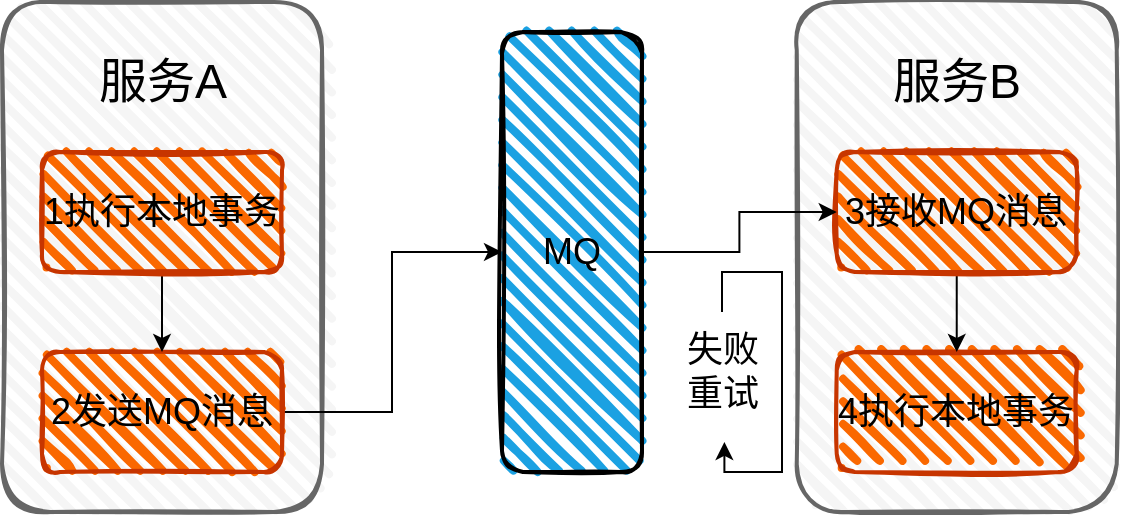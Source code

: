 <mxfile version="20.4.2" type="device"><diagram id="1wTjext3MUaF3wxkI2QV" name="第 1 页"><mxGraphModel dx="1038" dy="491" grid="1" gridSize="10" guides="1" tooltips="1" connect="1" arrows="1" fold="1" page="1" pageScale="1" pageWidth="827" pageHeight="1169" math="0" shadow="0"><root><mxCell id="0"/><mxCell id="1" parent="0"/><mxCell id="EHRP9lLovgApKSNEhSMS-3" value="" style="rounded=1;whiteSpace=wrap;html=1;strokeWidth=2;fillWeight=4;hachureGap=8;hachureAngle=45;sketch=1;fillColor=#f5f5f5;fontColor=#333333;strokeColor=#666666;" vertex="1" parent="1"><mxGeometry x="360" y="525" width="160" height="255" as="geometry"/></mxCell><mxCell id="EHRP9lLovgApKSNEhSMS-15" value="" style="edgeStyle=orthogonalEdgeStyle;rounded=0;orthogonalLoop=1;jettySize=auto;html=1;fontSize=18;" edge="1" parent="1" source="EHRP9lLovgApKSNEhSMS-5" target="EHRP9lLovgApKSNEhSMS-14"><mxGeometry relative="1" as="geometry"/></mxCell><mxCell id="EHRP9lLovgApKSNEhSMS-5" value="&lt;font style=&quot;font-size: 18px;&quot;&gt;2发送MQ消息&lt;/font&gt;" style="rounded=1;whiteSpace=wrap;html=1;strokeWidth=2;fillWeight=4;hachureGap=8;hachureAngle=45;fillColor=#fa6800;sketch=1;strokeColor=#C73500;fontColor=#000000;" vertex="1" parent="1"><mxGeometry x="380" y="700" width="120" height="60" as="geometry"/></mxCell><mxCell id="EHRP9lLovgApKSNEhSMS-8" value="" style="edgeStyle=orthogonalEdgeStyle;rounded=0;orthogonalLoop=1;jettySize=auto;html=1;fontSize=18;" edge="1" parent="1" source="EHRP9lLovgApKSNEhSMS-6" target="EHRP9lLovgApKSNEhSMS-5"><mxGeometry relative="1" as="geometry"/></mxCell><mxCell id="EHRP9lLovgApKSNEhSMS-6" value="&lt;font style=&quot;font-size: 18px;&quot;&gt;1执行本地事务&lt;/font&gt;" style="rounded=1;whiteSpace=wrap;html=1;strokeWidth=2;fillWeight=4;hachureGap=8;hachureAngle=45;fillColor=#fa6800;sketch=1;strokeColor=#C73500;fontColor=#000000;" vertex="1" parent="1"><mxGeometry x="380" y="600" width="120" height="60" as="geometry"/></mxCell><mxCell id="EHRP9lLovgApKSNEhSMS-7" value="&lt;font style=&quot;font-size: 24px;&quot;&gt;服务A&lt;/font&gt;" style="text;html=1;align=center;verticalAlign=middle;resizable=0;points=[];autosize=1;strokeColor=none;fillColor=none;" vertex="1" parent="1"><mxGeometry x="395" y="545" width="90" height="40" as="geometry"/></mxCell><mxCell id="EHRP9lLovgApKSNEhSMS-9" value="" style="rounded=1;whiteSpace=wrap;html=1;strokeWidth=2;fillWeight=4;hachureGap=8;hachureAngle=45;sketch=1;fillColor=#f5f5f5;fontColor=#333333;strokeColor=#666666;" vertex="1" parent="1"><mxGeometry x="757.37" y="525" width="160" height="255" as="geometry"/></mxCell><mxCell id="EHRP9lLovgApKSNEhSMS-10" value="&lt;font style=&quot;font-size: 18px;&quot;&gt;4执行本地事务&lt;/font&gt;" style="rounded=1;whiteSpace=wrap;html=1;strokeWidth=2;fillWeight=4;hachureGap=8;hachureAngle=45;fillColor=#fa6800;sketch=1;strokeColor=#C73500;fontColor=#000000;" vertex="1" parent="1"><mxGeometry x="777.37" y="700" width="120" height="60" as="geometry"/></mxCell><mxCell id="EHRP9lLovgApKSNEhSMS-11" value="" style="edgeStyle=orthogonalEdgeStyle;rounded=0;orthogonalLoop=1;jettySize=auto;html=1;fontSize=18;" edge="1" parent="1" source="EHRP9lLovgApKSNEhSMS-12" target="EHRP9lLovgApKSNEhSMS-10"><mxGeometry relative="1" as="geometry"/></mxCell><mxCell id="EHRP9lLovgApKSNEhSMS-12" value="&lt;font style=&quot;font-size: 18px;&quot;&gt;3接收MQ消息&lt;/font&gt;" style="rounded=1;whiteSpace=wrap;html=1;strokeWidth=2;fillWeight=4;hachureGap=8;hachureAngle=45;fillColor=#fa6800;sketch=1;strokeColor=#C73500;fontColor=#000000;" vertex="1" parent="1"><mxGeometry x="777.37" y="600" width="120" height="60" as="geometry"/></mxCell><mxCell id="EHRP9lLovgApKSNEhSMS-13" value="&lt;font style=&quot;font-size: 24px;&quot;&gt;服务B&lt;/font&gt;" style="text;html=1;align=center;verticalAlign=middle;resizable=0;points=[];autosize=1;strokeColor=none;fillColor=none;" vertex="1" parent="1"><mxGeometry x="792.37" y="545" width="90" height="40" as="geometry"/></mxCell><mxCell id="EHRP9lLovgApKSNEhSMS-16" value="" style="edgeStyle=orthogonalEdgeStyle;rounded=0;orthogonalLoop=1;jettySize=auto;html=1;fontSize=18;" edge="1" parent="1" source="EHRP9lLovgApKSNEhSMS-14" target="EHRP9lLovgApKSNEhSMS-12"><mxGeometry relative="1" as="geometry"/></mxCell><mxCell id="EHRP9lLovgApKSNEhSMS-14" value="MQ" style="rounded=1;whiteSpace=wrap;html=1;strokeWidth=2;fillWeight=4;hachureGap=8;hachureAngle=45;fillColor=#1ba1e2;sketch=1;fontSize=18;" vertex="1" parent="1"><mxGeometry x="610" y="540" width="70" height="220" as="geometry"/></mxCell><mxCell id="EHRP9lLovgApKSNEhSMS-17" value="失败&lt;br&gt;重试" style="text;html=1;align=center;verticalAlign=middle;resizable=0;points=[];autosize=1;strokeColor=none;fillColor=none;fontSize=18;" vertex="1" parent="1"><mxGeometry x="690" y="680" width="60" height="60" as="geometry"/></mxCell><mxCell id="EHRP9lLovgApKSNEhSMS-19" style="edgeStyle=orthogonalEdgeStyle;rounded=0;orthogonalLoop=1;jettySize=auto;html=1;entryX=0.52;entryY=1.083;entryDx=0;entryDy=0;entryPerimeter=0;fontSize=18;" edge="1" parent="1" source="EHRP9lLovgApKSNEhSMS-17" target="EHRP9lLovgApKSNEhSMS-17"><mxGeometry relative="1" as="geometry"><Array as="points"><mxPoint x="720" y="660"/><mxPoint x="750" y="660"/><mxPoint x="750" y="760"/><mxPoint x="721" y="760"/></Array></mxGeometry></mxCell></root></mxGraphModel></diagram></mxfile>